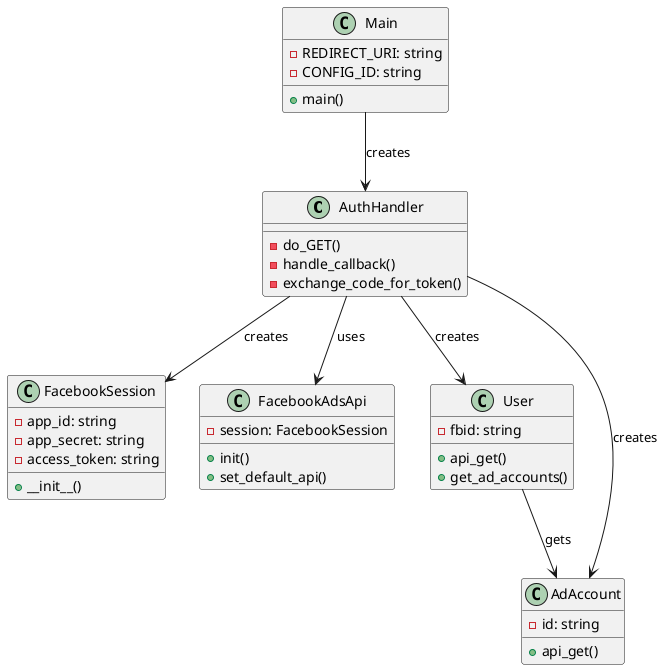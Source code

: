 @startuml FBL4B Class Diagram

class AuthHandler {
    - do_GET()
    - handle_callback()
    - exchange_code_for_token()
}

class FacebookSession {
    - app_id: string
    - app_secret: string
    - access_token: string
    + __init__()
}

class FacebookAdsApi {
    - session: FacebookSession
    + init()
    + set_default_api()
}

class User {
    - fbid: string
    + api_get()
    + get_ad_accounts()
}

class AdAccount {
    - id: string
    + api_get()
}

class Main {
    - REDIRECT_URI: string
    - CONFIG_ID: string
    + main()
}

Main --> AuthHandler: creates
AuthHandler --> FacebookSession: creates
AuthHandler --> FacebookAdsApi: uses
AuthHandler --> User: creates
AuthHandler --> AdAccount: creates
User --> AdAccount: gets

@enduml 